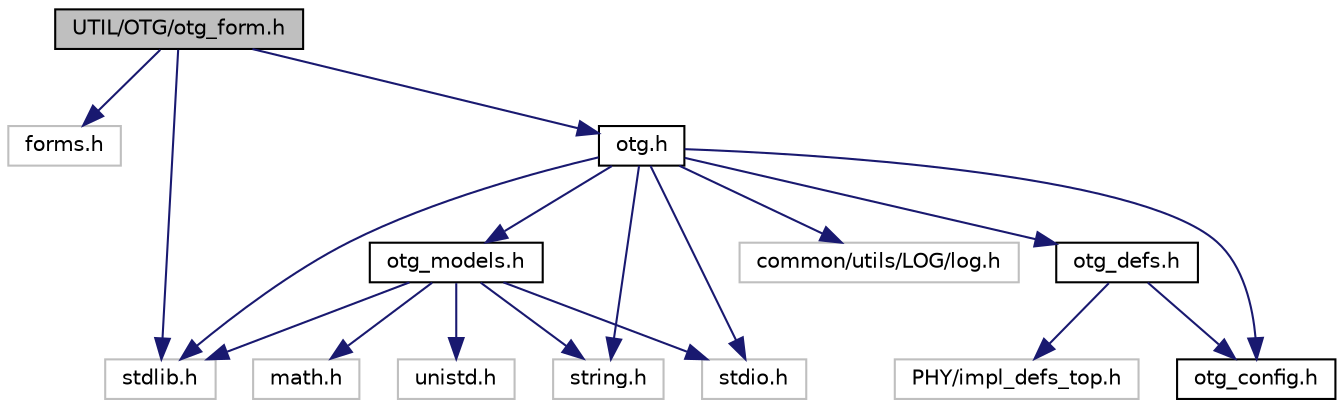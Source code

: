 digraph "UTIL/OTG/otg_form.h"
{
 // LATEX_PDF_SIZE
  edge [fontname="Helvetica",fontsize="10",labelfontname="Helvetica",labelfontsize="10"];
  node [fontname="Helvetica",fontsize="10",shape=record];
  Node1 [label="UTIL/OTG/otg_form.h",height=0.2,width=0.4,color="black", fillcolor="grey75", style="filled", fontcolor="black",tooltip=" "];
  Node1 -> Node2 [color="midnightblue",fontsize="10",style="solid",fontname="Helvetica"];
  Node2 [label="forms.h",height=0.2,width=0.4,color="grey75", fillcolor="white", style="filled",tooltip=" "];
  Node1 -> Node3 [color="midnightblue",fontsize="10",style="solid",fontname="Helvetica"];
  Node3 [label="stdlib.h",height=0.2,width=0.4,color="grey75", fillcolor="white", style="filled",tooltip=" "];
  Node1 -> Node4 [color="midnightblue",fontsize="10",style="solid",fontname="Helvetica"];
  Node4 [label="otg.h",height=0.2,width=0.4,color="black", fillcolor="white", style="filled",URL="$otg_8h.html",tooltip="Data structure and functions for OTG."];
  Node4 -> Node5 [color="midnightblue",fontsize="10",style="solid",fontname="Helvetica"];
  Node5 [label="stdio.h",height=0.2,width=0.4,color="grey75", fillcolor="white", style="filled",tooltip=" "];
  Node4 -> Node3 [color="midnightblue",fontsize="10",style="solid",fontname="Helvetica"];
  Node4 -> Node6 [color="midnightblue",fontsize="10",style="solid",fontname="Helvetica"];
  Node6 [label="string.h",height=0.2,width=0.4,color="grey75", fillcolor="white", style="filled",tooltip=" "];
  Node4 -> Node7 [color="midnightblue",fontsize="10",style="solid",fontname="Helvetica"];
  Node7 [label="otg_defs.h",height=0.2,width=0.4,color="black", fillcolor="white", style="filled",URL="$otg__defs_8h.html",tooltip="otg structure"];
  Node7 -> Node8 [color="midnightblue",fontsize="10",style="solid",fontname="Helvetica"];
  Node8 [label="PHY/impl_defs_top.h",height=0.2,width=0.4,color="grey75", fillcolor="white", style="filled",tooltip=" "];
  Node7 -> Node9 [color="midnightblue",fontsize="10",style="solid",fontname="Helvetica"];
  Node9 [label="otg_config.h",height=0.2,width=0.4,color="black", fillcolor="white", style="filled",URL="$otg__config_8h.html",tooltip="otg structure"];
  Node4 -> Node10 [color="midnightblue",fontsize="10",style="solid",fontname="Helvetica"];
  Node10 [label="otg_models.h",height=0.2,width=0.4,color="black", fillcolor="white", style="filled",URL="$otg__models_8h.html",tooltip="Data structure and functions for OTG."];
  Node10 -> Node5 [color="midnightblue",fontsize="10",style="solid",fontname="Helvetica"];
  Node10 -> Node3 [color="midnightblue",fontsize="10",style="solid",fontname="Helvetica"];
  Node10 -> Node6 [color="midnightblue",fontsize="10",style="solid",fontname="Helvetica"];
  Node10 -> Node11 [color="midnightblue",fontsize="10",style="solid",fontname="Helvetica"];
  Node11 [label="math.h",height=0.2,width=0.4,color="grey75", fillcolor="white", style="filled",tooltip=" "];
  Node10 -> Node12 [color="midnightblue",fontsize="10",style="solid",fontname="Helvetica"];
  Node12 [label="unistd.h",height=0.2,width=0.4,color="grey75", fillcolor="white", style="filled",tooltip=" "];
  Node4 -> Node9 [color="midnightblue",fontsize="10",style="solid",fontname="Helvetica"];
  Node4 -> Node13 [color="midnightblue",fontsize="10",style="solid",fontname="Helvetica"];
  Node13 [label="common/utils/LOG/log.h",height=0.2,width=0.4,color="grey75", fillcolor="white", style="filled",tooltip=" "];
}
